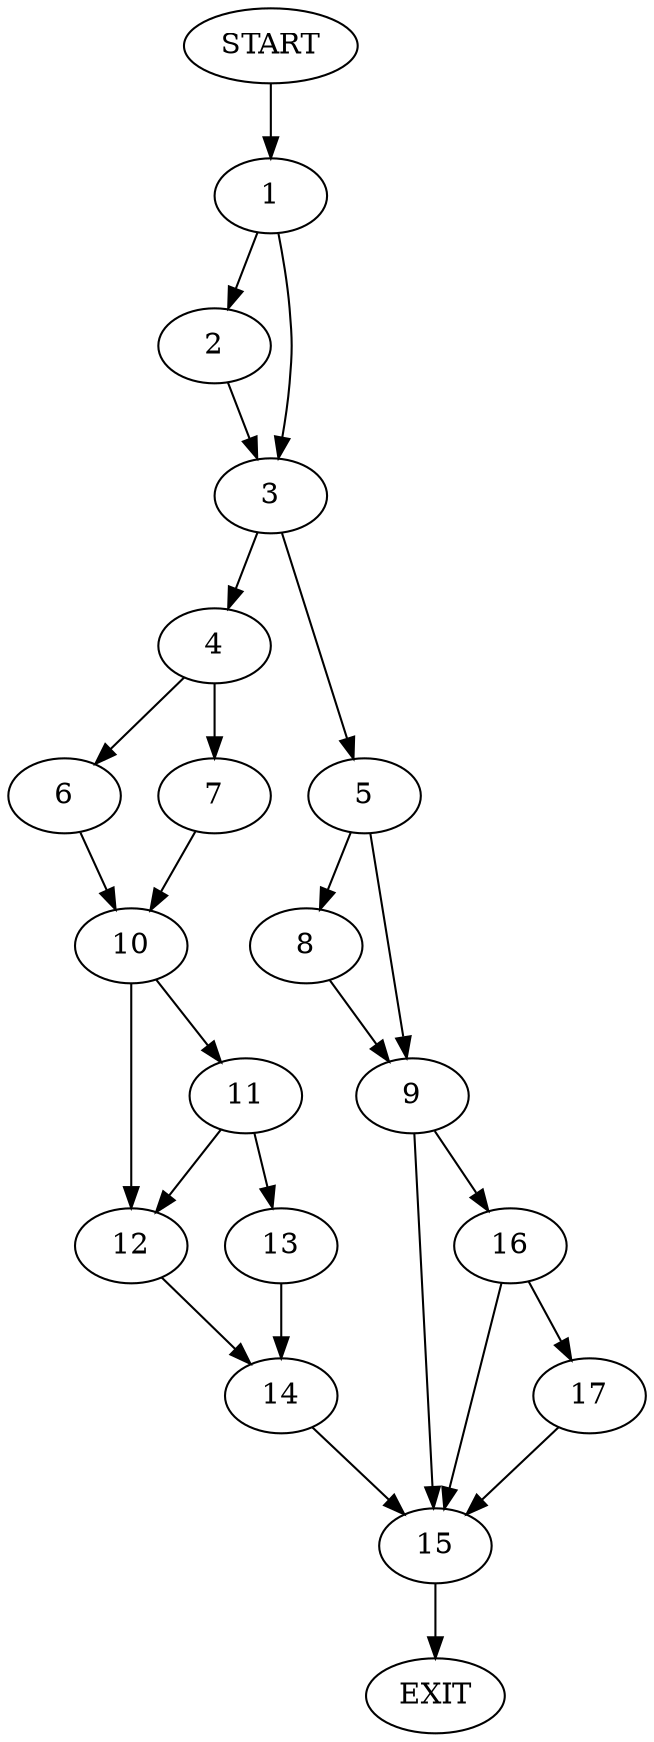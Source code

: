 digraph {
0 [label="START"]
18 [label="EXIT"]
0 -> 1
1 -> 2
1 -> 3
3 -> 4
3 -> 5
2 -> 3
4 -> 6
4 -> 7
5 -> 8
5 -> 9
6 -> 10
7 -> 10
10 -> 11
10 -> 12
11 -> 12
11 -> 13
12 -> 14
13 -> 14
14 -> 15
15 -> 18
9 -> 15
9 -> 16
8 -> 9
16 -> 17
16 -> 15
17 -> 15
}
